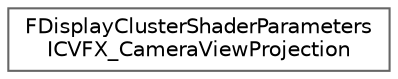 digraph "Graphical Class Hierarchy"
{
 // INTERACTIVE_SVG=YES
 // LATEX_PDF_SIZE
  bgcolor="transparent";
  edge [fontname=Helvetica,fontsize=10,labelfontname=Helvetica,labelfontsize=10];
  node [fontname=Helvetica,fontsize=10,shape=box,height=0.2,width=0.4];
  rankdir="LR";
  Node0 [id="Node000000",label="FDisplayClusterShaderParameters\lICVFX_CameraViewProjection",height=0.2,width=0.4,color="grey40", fillcolor="white", style="filled",URL="$d6/d6d/structFDisplayClusterShaderParametersICVFX__CameraViewProjection.html",tooltip="Camera view projection data."];
}
